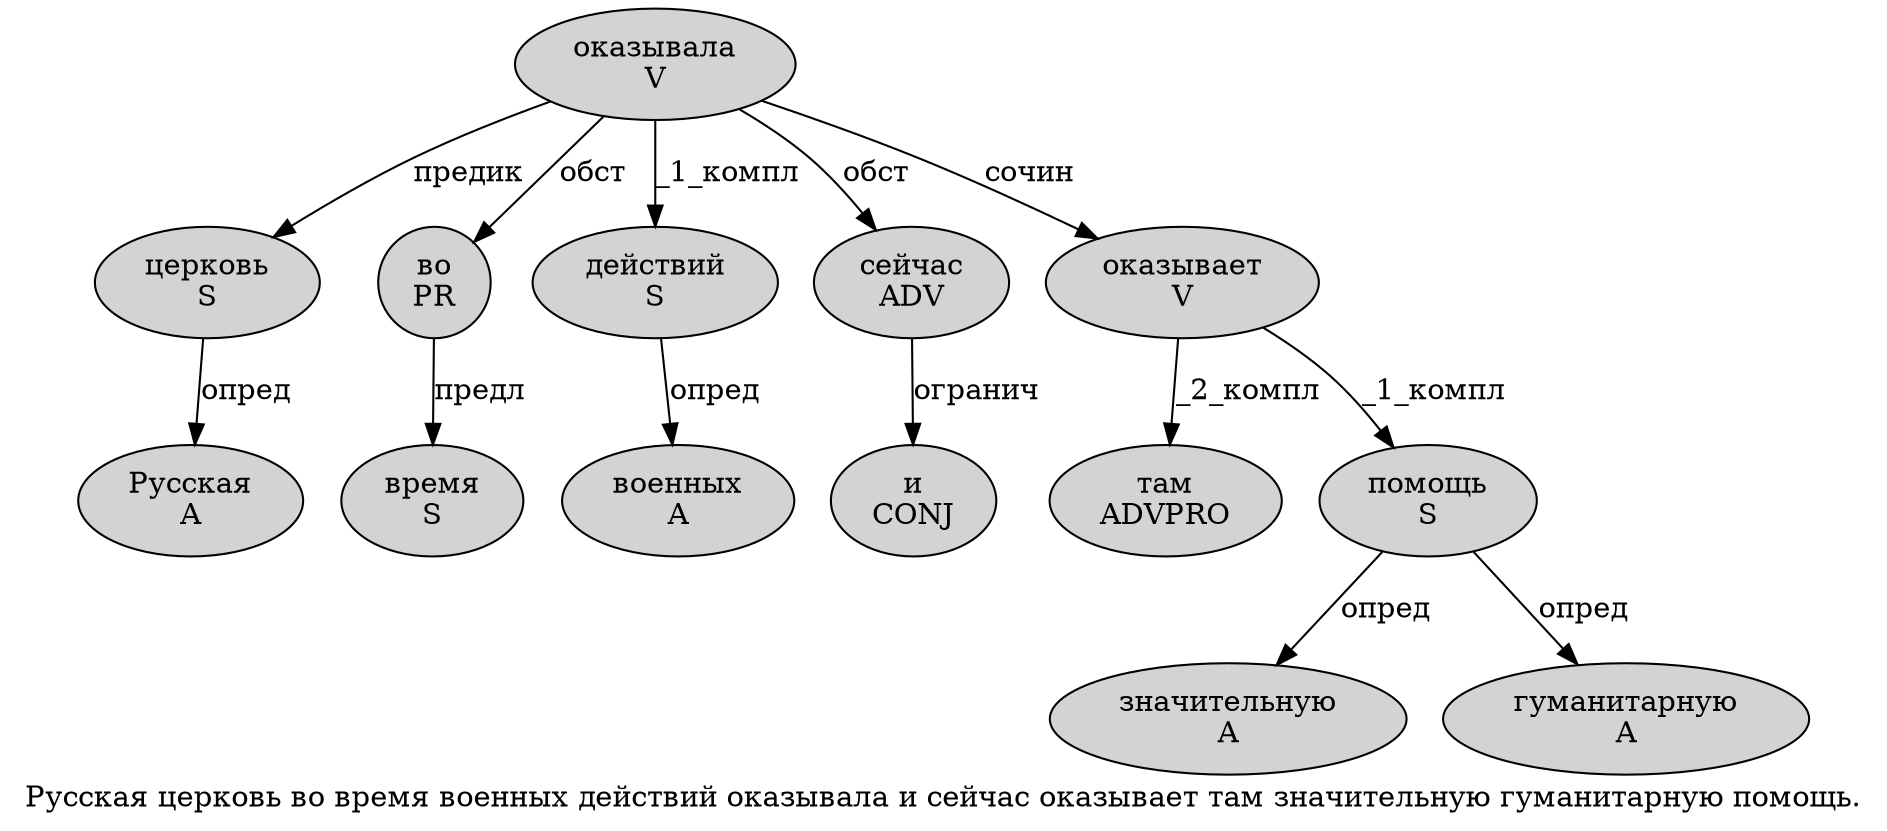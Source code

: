 digraph SENTENCE_1576 {
	graph [label="Русская церковь во время военных действий оказывала и сейчас оказывает там значительную гуманитарную помощь."]
	node [style=filled]
		0 [label="Русская
A" color="" fillcolor=lightgray penwidth=1 shape=ellipse]
		1 [label="церковь
S" color="" fillcolor=lightgray penwidth=1 shape=ellipse]
		2 [label="во
PR" color="" fillcolor=lightgray penwidth=1 shape=ellipse]
		3 [label="время
S" color="" fillcolor=lightgray penwidth=1 shape=ellipse]
		4 [label="военных
A" color="" fillcolor=lightgray penwidth=1 shape=ellipse]
		5 [label="действий
S" color="" fillcolor=lightgray penwidth=1 shape=ellipse]
		6 [label="оказывала
V" color="" fillcolor=lightgray penwidth=1 shape=ellipse]
		7 [label="и
CONJ" color="" fillcolor=lightgray penwidth=1 shape=ellipse]
		8 [label="сейчас
ADV" color="" fillcolor=lightgray penwidth=1 shape=ellipse]
		9 [label="оказывает
V" color="" fillcolor=lightgray penwidth=1 shape=ellipse]
		10 [label="там
ADVPRO" color="" fillcolor=lightgray penwidth=1 shape=ellipse]
		11 [label="значительную
A" color="" fillcolor=lightgray penwidth=1 shape=ellipse]
		12 [label="гуманитарную
A" color="" fillcolor=lightgray penwidth=1 shape=ellipse]
		13 [label="помощь
S" color="" fillcolor=lightgray penwidth=1 shape=ellipse]
			1 -> 0 [label="опред"]
			2 -> 3 [label="предл"]
			13 -> 11 [label="опред"]
			13 -> 12 [label="опред"]
			6 -> 1 [label="предик"]
			6 -> 2 [label="обст"]
			6 -> 5 [label="_1_компл"]
			6 -> 8 [label="обст"]
			6 -> 9 [label="сочин"]
			8 -> 7 [label="огранич"]
			9 -> 10 [label="_2_компл"]
			9 -> 13 [label="_1_компл"]
			5 -> 4 [label="опред"]
}